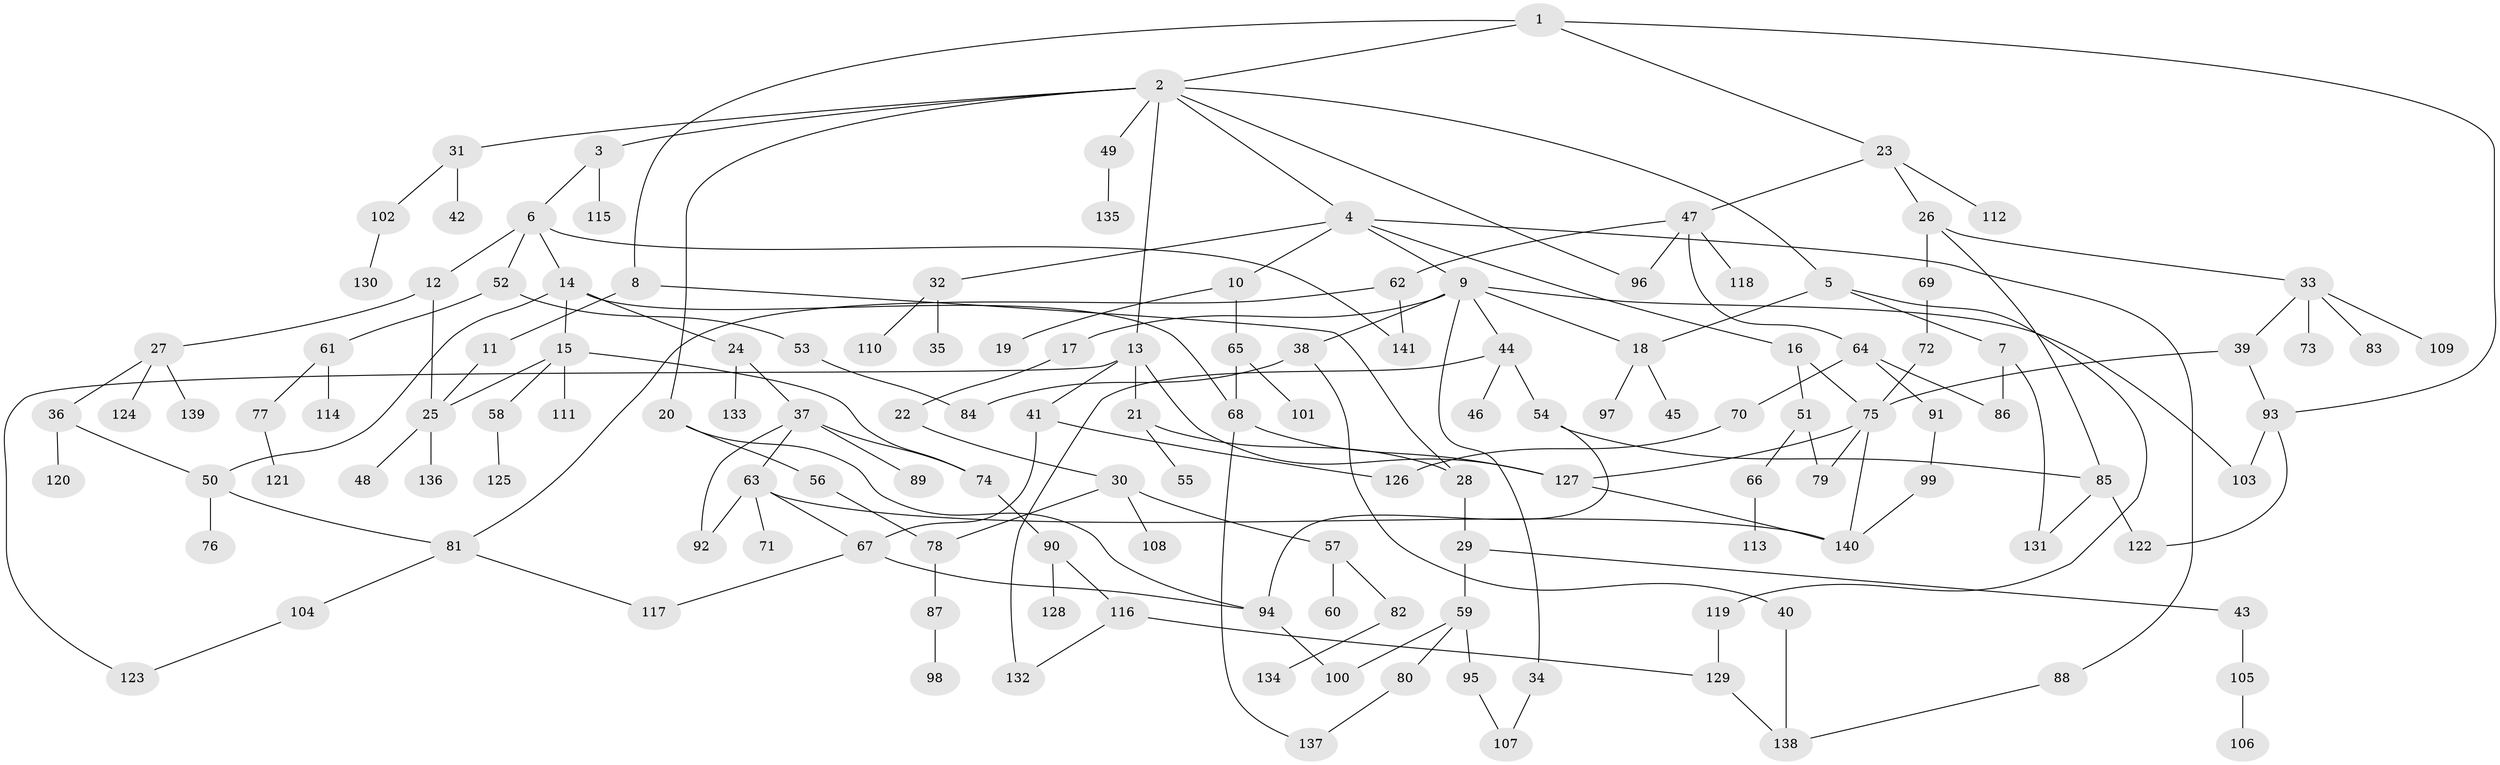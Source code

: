 // Generated by graph-tools (version 1.1) at 2025/10/02/27/25 16:10:53]
// undirected, 141 vertices, 180 edges
graph export_dot {
graph [start="1"]
  node [color=gray90,style=filled];
  1;
  2;
  3;
  4;
  5;
  6;
  7;
  8;
  9;
  10;
  11;
  12;
  13;
  14;
  15;
  16;
  17;
  18;
  19;
  20;
  21;
  22;
  23;
  24;
  25;
  26;
  27;
  28;
  29;
  30;
  31;
  32;
  33;
  34;
  35;
  36;
  37;
  38;
  39;
  40;
  41;
  42;
  43;
  44;
  45;
  46;
  47;
  48;
  49;
  50;
  51;
  52;
  53;
  54;
  55;
  56;
  57;
  58;
  59;
  60;
  61;
  62;
  63;
  64;
  65;
  66;
  67;
  68;
  69;
  70;
  71;
  72;
  73;
  74;
  75;
  76;
  77;
  78;
  79;
  80;
  81;
  82;
  83;
  84;
  85;
  86;
  87;
  88;
  89;
  90;
  91;
  92;
  93;
  94;
  95;
  96;
  97;
  98;
  99;
  100;
  101;
  102;
  103;
  104;
  105;
  106;
  107;
  108;
  109;
  110;
  111;
  112;
  113;
  114;
  115;
  116;
  117;
  118;
  119;
  120;
  121;
  122;
  123;
  124;
  125;
  126;
  127;
  128;
  129;
  130;
  131;
  132;
  133;
  134;
  135;
  136;
  137;
  138;
  139;
  140;
  141;
  1 -- 2;
  1 -- 8;
  1 -- 23;
  1 -- 93;
  2 -- 3;
  2 -- 4;
  2 -- 5;
  2 -- 13;
  2 -- 20;
  2 -- 31;
  2 -- 49;
  2 -- 96;
  3 -- 6;
  3 -- 115;
  4 -- 9;
  4 -- 10;
  4 -- 16;
  4 -- 32;
  4 -- 88;
  5 -- 7;
  5 -- 18;
  5 -- 119;
  6 -- 12;
  6 -- 14;
  6 -- 52;
  6 -- 141;
  7 -- 86;
  7 -- 131;
  8 -- 11;
  8 -- 28;
  9 -- 17;
  9 -- 34;
  9 -- 38;
  9 -- 44;
  9 -- 103;
  9 -- 18;
  10 -- 19;
  10 -- 65;
  11 -- 25;
  12 -- 27;
  12 -- 25;
  13 -- 21;
  13 -- 41;
  13 -- 123;
  13 -- 127;
  14 -- 15;
  14 -- 24;
  14 -- 50;
  14 -- 68;
  15 -- 58;
  15 -- 74;
  15 -- 111;
  15 -- 25;
  16 -- 51;
  16 -- 75;
  17 -- 22;
  18 -- 45;
  18 -- 97;
  20 -- 56;
  20 -- 94;
  21 -- 55;
  21 -- 28;
  22 -- 30;
  23 -- 26;
  23 -- 47;
  23 -- 112;
  24 -- 37;
  24 -- 133;
  25 -- 48;
  25 -- 136;
  26 -- 33;
  26 -- 69;
  26 -- 85;
  27 -- 36;
  27 -- 124;
  27 -- 139;
  28 -- 29;
  29 -- 43;
  29 -- 59;
  30 -- 57;
  30 -- 78;
  30 -- 108;
  31 -- 42;
  31 -- 102;
  32 -- 35;
  32 -- 110;
  33 -- 39;
  33 -- 73;
  33 -- 83;
  33 -- 109;
  34 -- 107;
  36 -- 120;
  36 -- 50;
  37 -- 63;
  37 -- 89;
  37 -- 92;
  37 -- 74;
  38 -- 40;
  38 -- 84;
  39 -- 93;
  39 -- 75;
  40 -- 138;
  41 -- 126;
  41 -- 67;
  43 -- 105;
  44 -- 46;
  44 -- 54;
  44 -- 132;
  47 -- 62;
  47 -- 64;
  47 -- 118;
  47 -- 96;
  49 -- 135;
  50 -- 76;
  50 -- 81;
  51 -- 66;
  51 -- 79;
  52 -- 53;
  52 -- 61;
  53 -- 84;
  54 -- 85;
  54 -- 94;
  56 -- 78;
  57 -- 60;
  57 -- 82;
  58 -- 125;
  59 -- 80;
  59 -- 95;
  59 -- 100;
  61 -- 77;
  61 -- 114;
  62 -- 81;
  62 -- 141;
  63 -- 67;
  63 -- 71;
  63 -- 92;
  63 -- 140;
  64 -- 70;
  64 -- 91;
  64 -- 86;
  65 -- 68;
  65 -- 101;
  66 -- 113;
  67 -- 94;
  67 -- 117;
  68 -- 137;
  68 -- 127;
  69 -- 72;
  70 -- 126;
  72 -- 75;
  74 -- 90;
  75 -- 79;
  75 -- 127;
  75 -- 140;
  77 -- 121;
  78 -- 87;
  80 -- 137;
  81 -- 104;
  81 -- 117;
  82 -- 134;
  85 -- 131;
  85 -- 122;
  87 -- 98;
  88 -- 138;
  90 -- 116;
  90 -- 128;
  91 -- 99;
  93 -- 122;
  93 -- 103;
  94 -- 100;
  95 -- 107;
  99 -- 140;
  102 -- 130;
  104 -- 123;
  105 -- 106;
  116 -- 132;
  116 -- 129;
  119 -- 129;
  127 -- 140;
  129 -- 138;
}
